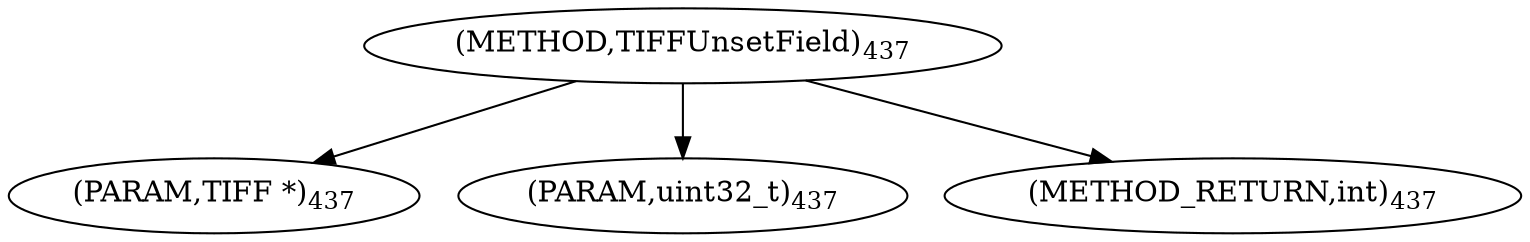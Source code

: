 digraph "TIFFUnsetField" {  
"8824" [label = <(METHOD,TIFFUnsetField)<SUB>437</SUB>> ]
"8825" [label = <(PARAM,TIFF *)<SUB>437</SUB>> ]
"8826" [label = <(PARAM,uint32_t)<SUB>437</SUB>> ]
"8827" [label = <(METHOD_RETURN,int)<SUB>437</SUB>> ]
  "8824" -> "8825" 
  "8824" -> "8826" 
  "8824" -> "8827" 
}
